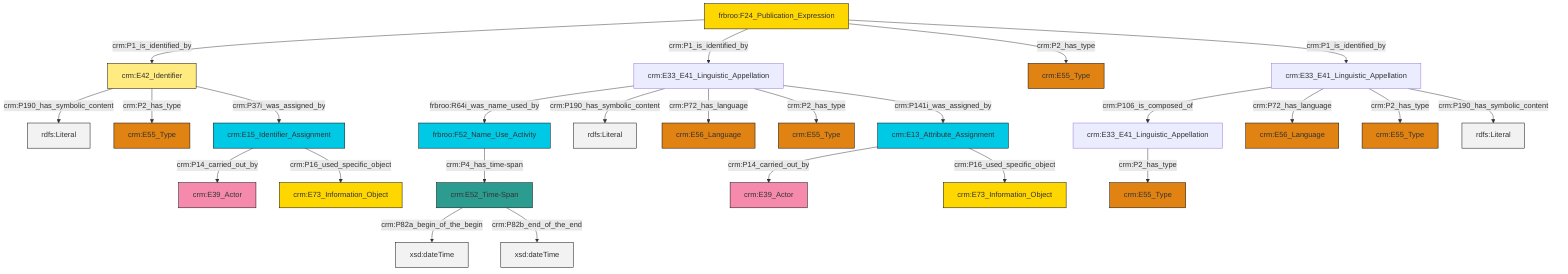 graph TD
classDef Literal fill:#f2f2f2,stroke:#000000;
classDef CRM_Entity fill:#FFFFFF,stroke:#000000;
classDef Temporal_Entity fill:#00C9E6, stroke:#000000;
classDef Type fill:#E18312, stroke:#000000;
classDef Time-Span fill:#2C9C91, stroke:#000000;
classDef Appellation fill:#FFEB7F, stroke:#000000;
classDef Place fill:#008836, stroke:#000000;
classDef Persistent_Item fill:#B266B2, stroke:#000000;
classDef Conceptual_Object fill:#FFD700, stroke:#000000;
classDef Physical_Thing fill:#D2B48C, stroke:#000000;
classDef Actor fill:#f58aad, stroke:#000000;
classDef PC_Classes fill:#4ce600, stroke:#000000;
classDef Multi fill:#cccccc,stroke:#000000;

2["crm:E33_E41_Linguistic_Appellation"]:::Default -->|crm:P106_is_composed_of| 3["crm:E33_E41_Linguistic_Appellation"]:::Default
6["frbroo:F24_Publication_Expression"]:::Conceptual_Object -->|crm:P1_is_identified_by| 7["crm:E42_Identifier"]:::Appellation
8["crm:E33_E41_Linguistic_Appellation"]:::Default -->|frbroo:R64i_was_name_used_by| 9["frbroo:F52_Name_Use_Activity"]:::Temporal_Entity
2["crm:E33_E41_Linguistic_Appellation"]:::Default -->|crm:P72_has_language| 10["crm:E56_Language"]:::Type
7["crm:E42_Identifier"]:::Appellation -->|crm:P190_has_symbolic_content| 11[rdfs:Literal]:::Literal
12["crm:E52_Time-Span"]:::Time-Span -->|crm:P82a_begin_of_the_begin| 13[xsd:dateTime]:::Literal
7["crm:E42_Identifier"]:::Appellation -->|crm:P2_has_type| 14["crm:E55_Type"]:::Type
2["crm:E33_E41_Linguistic_Appellation"]:::Default -->|crm:P2_has_type| 20["crm:E55_Type"]:::Type
12["crm:E52_Time-Span"]:::Time-Span -->|crm:P82b_end_of_the_end| 22[xsd:dateTime]:::Literal
8["crm:E33_E41_Linguistic_Appellation"]:::Default -->|crm:P190_has_symbolic_content| 23[rdfs:Literal]:::Literal
8["crm:E33_E41_Linguistic_Appellation"]:::Default -->|crm:P72_has_language| 0["crm:E56_Language"]:::Type
6["frbroo:F24_Publication_Expression"]:::Conceptual_Object -->|crm:P1_is_identified_by| 8["crm:E33_E41_Linguistic_Appellation"]:::Default
6["frbroo:F24_Publication_Expression"]:::Conceptual_Object -->|crm:P2_has_type| 33["crm:E55_Type"]:::Type
15["crm:E15_Identifier_Assignment"]:::Temporal_Entity -->|crm:P14_carried_out_by| 34["crm:E39_Actor"]:::Actor
15["crm:E15_Identifier_Assignment"]:::Temporal_Entity -->|crm:P16_used_specific_object| 17["crm:E73_Information_Object"]:::Conceptual_Object
6["frbroo:F24_Publication_Expression"]:::Conceptual_Object -->|crm:P1_is_identified_by| 2["crm:E33_E41_Linguistic_Appellation"]:::Default
8["crm:E33_E41_Linguistic_Appellation"]:::Default -->|crm:P2_has_type| 37["crm:E55_Type"]:::Type
26["crm:E13_Attribute_Assignment"]:::Temporal_Entity -->|crm:P14_carried_out_by| 4["crm:E39_Actor"]:::Actor
2["crm:E33_E41_Linguistic_Appellation"]:::Default -->|crm:P190_has_symbolic_content| 40[rdfs:Literal]:::Literal
26["crm:E13_Attribute_Assignment"]:::Temporal_Entity -->|crm:P16_used_specific_object| 28["crm:E73_Information_Object"]:::Conceptual_Object
8["crm:E33_E41_Linguistic_Appellation"]:::Default -->|crm:P141i_was_assigned_by| 26["crm:E13_Attribute_Assignment"]:::Temporal_Entity
7["crm:E42_Identifier"]:::Appellation -->|crm:P37i_was_assigned_by| 15["crm:E15_Identifier_Assignment"]:::Temporal_Entity
9["frbroo:F52_Name_Use_Activity"]:::Temporal_Entity -->|crm:P4_has_time-span| 12["crm:E52_Time-Span"]:::Time-Span
3["crm:E33_E41_Linguistic_Appellation"]:::Default -->|crm:P2_has_type| 43["crm:E55_Type"]:::Type